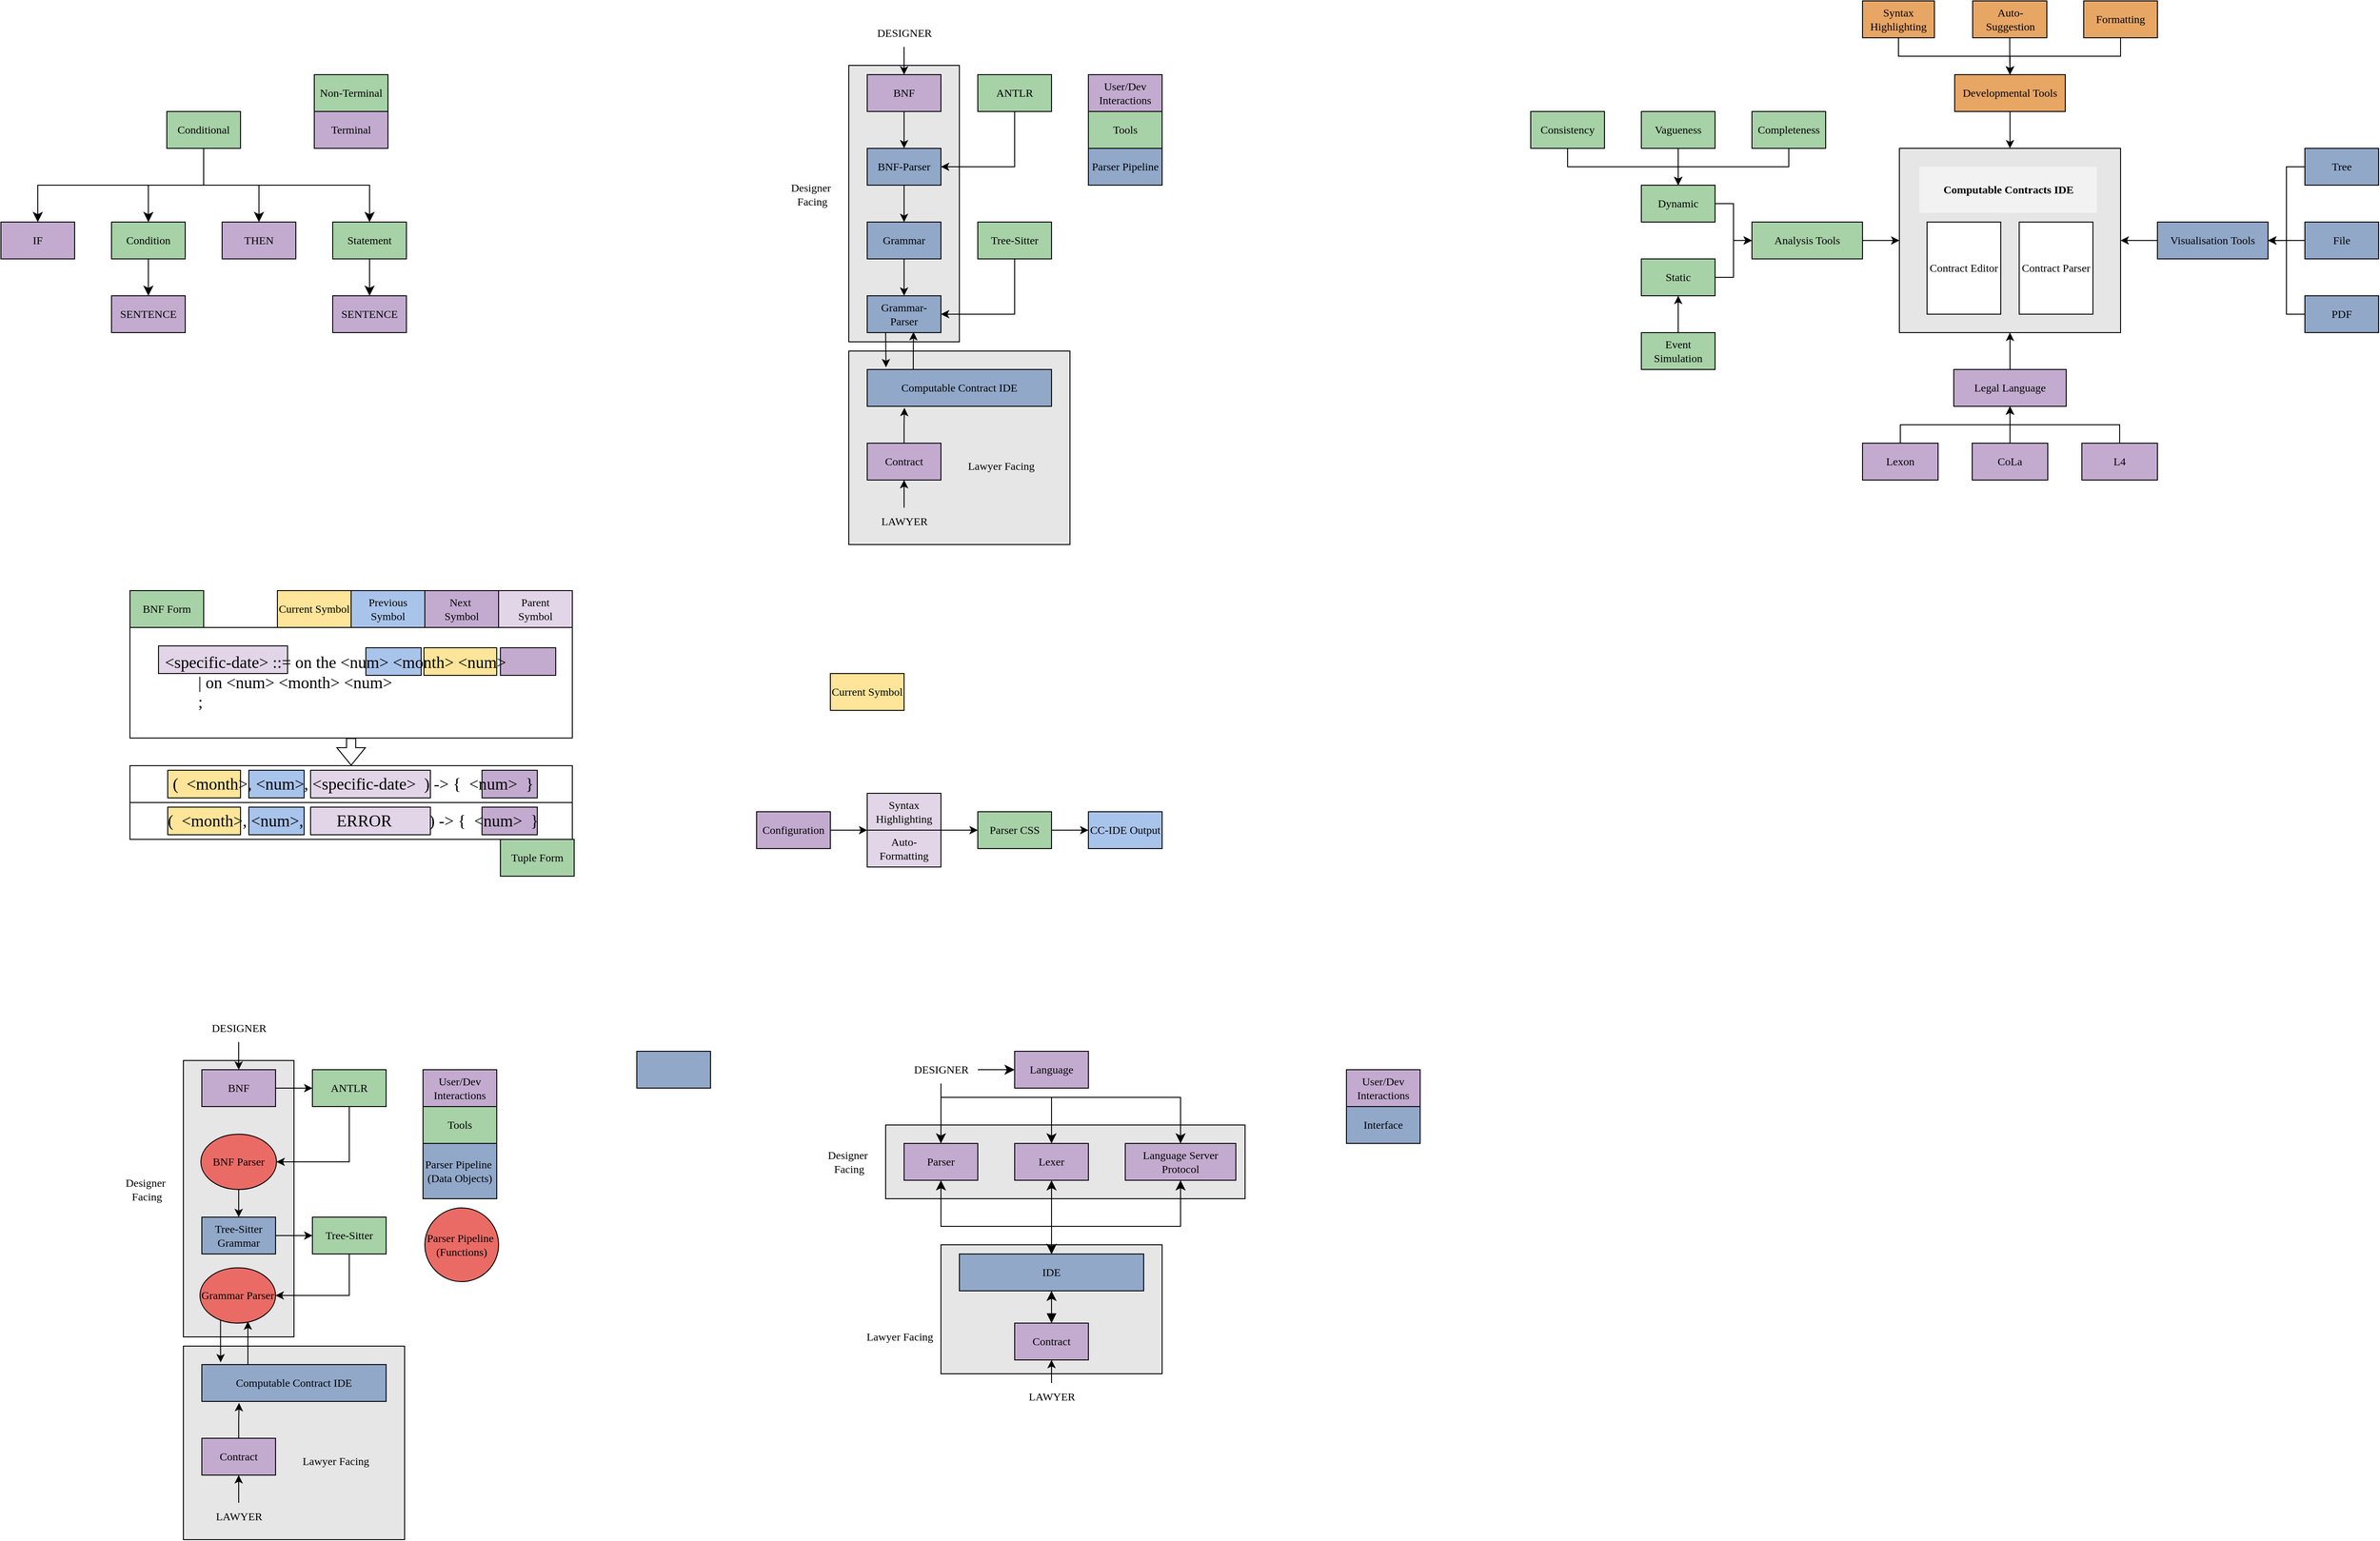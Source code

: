 <mxfile version="26.2.12">
  <diagram name="Page-1" id="Yk5gqsM_una3mSJjagre">
    <mxGraphModel dx="2480" dy="1107" grid="1" gridSize="10" guides="1" tooltips="1" connect="1" arrows="1" fold="1" page="1" pageScale="1" pageWidth="850" pageHeight="1100" math="0" shadow="0">
      <root>
        <mxCell id="0" />
        <mxCell id="1" parent="0" />
        <mxCell id="NY-ZdKfG21k544bjwJPL-45" value="" style="rounded=0;whiteSpace=wrap;html=1;fillColor=#C3ABD0;" parent="1" vertex="1">
          <mxGeometry x="-238" y="742" width="60" height="30" as="geometry" />
        </mxCell>
        <mxCell id="NY-ZdKfG21k544bjwJPL-43" value="" style="rounded=0;whiteSpace=wrap;html=1;fillColor=#A9C4EB;" parent="1" vertex="1">
          <mxGeometry x="-384" y="742" width="60" height="30" as="geometry" />
        </mxCell>
        <mxCell id="NY-ZdKfG21k544bjwJPL-42" value="" style="rounded=0;whiteSpace=wrap;html=1;fillColor=#FFE599;" parent="1" vertex="1">
          <mxGeometry x="-321" y="742" width="79" height="30" as="geometry" />
        </mxCell>
        <mxCell id="toREJBgp3T2Z5otdVvuI-4" value="" style="rounded=0;whiteSpace=wrap;html=1;fillColor=#E6E6E6;" parent="1" vertex="1">
          <mxGeometry x="1280" y="200" width="240" height="200" as="geometry" />
        </mxCell>
        <mxCell id="Hwh45yyVBSEUl5WAiRsI-37" value="" style="rounded=0;whiteSpace=wrap;html=1;fillColor=#E6E6E6;" parent="1" vertex="1">
          <mxGeometry x="140" y="420" width="240" height="210" as="geometry" />
        </mxCell>
        <mxCell id="Hwh45yyVBSEUl5WAiRsI-35" value="" style="rounded=0;whiteSpace=wrap;html=1;fillColor=#E6E6E6;" parent="1" vertex="1">
          <mxGeometry x="140" y="110" width="120" height="300" as="geometry" />
        </mxCell>
        <mxCell id="Hwh45yyVBSEUl5WAiRsI-8" style="edgeStyle=orthogonalEdgeStyle;rounded=0;orthogonalLoop=1;jettySize=auto;html=1;entryX=0.5;entryY=0;entryDx=0;entryDy=0;" parent="1" source="Hwh45yyVBSEUl5WAiRsI-1" target="Hwh45yyVBSEUl5WAiRsI-7" edge="1">
          <mxGeometry relative="1" as="geometry" />
        </mxCell>
        <mxCell id="Hwh45yyVBSEUl5WAiRsI-1" value="&lt;font face=&quot;Avenir&quot;&gt;BNF&lt;/font&gt;" style="rounded=0;whiteSpace=wrap;html=1;fillColor=#C3ABD0;" parent="1" vertex="1">
          <mxGeometry x="160" y="120" width="80" height="40" as="geometry" />
        </mxCell>
        <mxCell id="Hwh45yyVBSEUl5WAiRsI-4" style="edgeStyle=orthogonalEdgeStyle;rounded=0;orthogonalLoop=1;jettySize=auto;html=1;entryX=0.5;entryY=0;entryDx=0;entryDy=0;" parent="1" source="Hwh45yyVBSEUl5WAiRsI-3" target="Hwh45yyVBSEUl5WAiRsI-1" edge="1">
          <mxGeometry relative="1" as="geometry" />
        </mxCell>
        <mxCell id="Hwh45yyVBSEUl5WAiRsI-3" value="&lt;font face=&quot;Avenir&quot;&gt;DESIGNER&lt;/font&gt;" style="text;html=1;align=center;verticalAlign=middle;resizable=0;points=[];autosize=1;strokeColor=none;fillColor=none;" parent="1" vertex="1">
          <mxGeometry x="160" y="60" width="80" height="30" as="geometry" />
        </mxCell>
        <mxCell id="Hwh45yyVBSEUl5WAiRsI-6" style="edgeStyle=orthogonalEdgeStyle;rounded=0;orthogonalLoop=1;jettySize=auto;html=1;entryX=1;entryY=0.5;entryDx=0;entryDy=0;exitX=0.5;exitY=1;exitDx=0;exitDy=0;" parent="1" source="Hwh45yyVBSEUl5WAiRsI-5" target="Hwh45yyVBSEUl5WAiRsI-7" edge="1">
          <mxGeometry relative="1" as="geometry">
            <mxPoint x="320" y="200" as="targetPoint" />
          </mxGeometry>
        </mxCell>
        <mxCell id="Hwh45yyVBSEUl5WAiRsI-5" value="&lt;font face=&quot;Avenir&quot;&gt;ANTLR&lt;/font&gt;" style="rounded=0;whiteSpace=wrap;html=1;fillColor=#A7D1A7;" parent="1" vertex="1">
          <mxGeometry x="280" y="120" width="80" height="40" as="geometry" />
        </mxCell>
        <mxCell id="Hwh45yyVBSEUl5WAiRsI-10" style="edgeStyle=orthogonalEdgeStyle;rounded=0;orthogonalLoop=1;jettySize=auto;html=1;" parent="1" source="Hwh45yyVBSEUl5WAiRsI-7" target="Hwh45yyVBSEUl5WAiRsI-9" edge="1">
          <mxGeometry relative="1" as="geometry" />
        </mxCell>
        <mxCell id="Hwh45yyVBSEUl5WAiRsI-7" value="&lt;font face=&quot;Avenir&quot;&gt;BNF-Parser&lt;/font&gt;" style="rounded=0;whiteSpace=wrap;html=1;fillColor=#91A8C9;" parent="1" vertex="1">
          <mxGeometry x="160" y="200" width="80" height="40" as="geometry" />
        </mxCell>
        <mxCell id="Hwh45yyVBSEUl5WAiRsI-11" style="edgeStyle=orthogonalEdgeStyle;rounded=0;orthogonalLoop=1;jettySize=auto;html=1;" parent="1" source="Hwh45yyVBSEUl5WAiRsI-9" target="Hwh45yyVBSEUl5WAiRsI-12" edge="1">
          <mxGeometry relative="1" as="geometry">
            <mxPoint x="200" y="360" as="targetPoint" />
          </mxGeometry>
        </mxCell>
        <mxCell id="Hwh45yyVBSEUl5WAiRsI-9" value="&lt;font face=&quot;Avenir&quot;&gt;Grammar&lt;/font&gt;" style="rounded=0;whiteSpace=wrap;html=1;fillColor=#91A8C9;" parent="1" vertex="1">
          <mxGeometry x="160" y="280" width="80" height="40" as="geometry" />
        </mxCell>
        <mxCell id="Hwh45yyVBSEUl5WAiRsI-12" value="&lt;font face=&quot;Avenir&quot;&gt;Grammar-Parser&lt;/font&gt;" style="rounded=0;whiteSpace=wrap;html=1;fillColor=#91A8C9;" parent="1" vertex="1">
          <mxGeometry x="160" y="360" width="80" height="40" as="geometry" />
        </mxCell>
        <mxCell id="Hwh45yyVBSEUl5WAiRsI-15" style="edgeStyle=orthogonalEdgeStyle;rounded=0;orthogonalLoop=1;jettySize=auto;html=1;entryX=1;entryY=0.5;entryDx=0;entryDy=0;exitX=0.5;exitY=1;exitDx=0;exitDy=0;" parent="1" source="Hwh45yyVBSEUl5WAiRsI-14" target="Hwh45yyVBSEUl5WAiRsI-12" edge="1">
          <mxGeometry relative="1" as="geometry" />
        </mxCell>
        <mxCell id="Hwh45yyVBSEUl5WAiRsI-14" value="&lt;font face=&quot;Avenir&quot;&gt;Tree-Sitter&lt;/font&gt;" style="rounded=0;whiteSpace=wrap;html=1;fillColor=#A7D1A7;" parent="1" vertex="1">
          <mxGeometry x="280" y="280" width="80" height="40" as="geometry" />
        </mxCell>
        <mxCell id="Hwh45yyVBSEUl5WAiRsI-18" value="&lt;font face=&quot;Avenir&quot;&gt;Computable Contract IDE&lt;/font&gt;" style="rounded=0;whiteSpace=wrap;html=1;fillColor=#91A8C9;" parent="1" vertex="1">
          <mxGeometry x="160" y="440" width="200" height="40" as="geometry" />
        </mxCell>
        <mxCell id="Hwh45yyVBSEUl5WAiRsI-23" style="edgeStyle=orthogonalEdgeStyle;rounded=0;orthogonalLoop=1;jettySize=auto;html=1;exitX=0.25;exitY=1;exitDx=0;exitDy=0;entryX=0.102;entryY=-0.06;entryDx=0;entryDy=0;entryPerimeter=0;" parent="1" source="Hwh45yyVBSEUl5WAiRsI-12" target="Hwh45yyVBSEUl5WAiRsI-18" edge="1">
          <mxGeometry relative="1" as="geometry" />
        </mxCell>
        <mxCell id="Hwh45yyVBSEUl5WAiRsI-26" style="edgeStyle=orthogonalEdgeStyle;rounded=0;orthogonalLoop=1;jettySize=auto;html=1;exitX=0.25;exitY=0;exitDx=0;exitDy=0;entryX=0.628;entryY=0.982;entryDx=0;entryDy=0;entryPerimeter=0;" parent="1" source="Hwh45yyVBSEUl5WAiRsI-18" target="Hwh45yyVBSEUl5WAiRsI-12" edge="1">
          <mxGeometry relative="1" as="geometry" />
        </mxCell>
        <mxCell id="Hwh45yyVBSEUl5WAiRsI-28" value="&lt;font face=&quot;Avenir&quot;&gt;Contract&lt;/font&gt;" style="rounded=0;whiteSpace=wrap;html=1;fillColor=#C3ABD0;" parent="1" vertex="1">
          <mxGeometry x="160" y="520" width="80" height="40" as="geometry" />
        </mxCell>
        <mxCell id="Hwh45yyVBSEUl5WAiRsI-31" style="edgeStyle=orthogonalEdgeStyle;rounded=0;orthogonalLoop=1;jettySize=auto;html=1;entryX=0.202;entryY=1.041;entryDx=0;entryDy=0;entryPerimeter=0;" parent="1" source="Hwh45yyVBSEUl5WAiRsI-28" target="Hwh45yyVBSEUl5WAiRsI-18" edge="1">
          <mxGeometry relative="1" as="geometry" />
        </mxCell>
        <mxCell id="Hwh45yyVBSEUl5WAiRsI-33" style="edgeStyle=orthogonalEdgeStyle;rounded=0;orthogonalLoop=1;jettySize=auto;html=1;entryX=0.5;entryY=1;entryDx=0;entryDy=0;" parent="1" source="Hwh45yyVBSEUl5WAiRsI-32" target="Hwh45yyVBSEUl5WAiRsI-28" edge="1">
          <mxGeometry relative="1" as="geometry" />
        </mxCell>
        <mxCell id="Hwh45yyVBSEUl5WAiRsI-32" value="&lt;font face=&quot;Avenir&quot;&gt;LAWYER&lt;/font&gt;" style="text;html=1;align=center;verticalAlign=middle;resizable=0;points=[];autosize=1;strokeColor=none;fillColor=none;" parent="1" vertex="1">
          <mxGeometry x="165" y="590" width="70" height="30" as="geometry" />
        </mxCell>
        <mxCell id="Hwh45yyVBSEUl5WAiRsI-38" value="&lt;font face=&quot;Avenir&quot;&gt;Designer&amp;nbsp;&lt;/font&gt;&lt;div&gt;&lt;font face=&quot;Avenir&quot;&gt;Facing&lt;/font&gt;&lt;/div&gt;" style="text;html=1;align=center;verticalAlign=middle;resizable=0;points=[];autosize=1;strokeColor=none;fillColor=none;" parent="1" vertex="1">
          <mxGeometry x="60" y="230" width="80" height="40" as="geometry" />
        </mxCell>
        <mxCell id="Hwh45yyVBSEUl5WAiRsI-39" value="&lt;font face=&quot;Avenir&quot;&gt;Lawyer Facing&lt;/font&gt;" style="text;html=1;align=center;verticalAlign=middle;resizable=0;points=[];autosize=1;strokeColor=none;fillColor=none;" parent="1" vertex="1">
          <mxGeometry x="255" y="530" width="100" height="30" as="geometry" />
        </mxCell>
        <mxCell id="Hwh45yyVBSEUl5WAiRsI-41" value="&lt;font face=&quot;Avenir&quot;&gt;User/Dev Interactions&lt;/font&gt;" style="rounded=0;whiteSpace=wrap;html=1;fillColor=#C3ABD0;" parent="1" vertex="1">
          <mxGeometry x="400" y="120" width="80" height="40" as="geometry" />
        </mxCell>
        <mxCell id="Hwh45yyVBSEUl5WAiRsI-42" value="&lt;font face=&quot;Avenir&quot;&gt;Tools&lt;/font&gt;" style="rounded=0;whiteSpace=wrap;html=1;fillColor=#A7D1A7;" parent="1" vertex="1">
          <mxGeometry x="400" y="160" width="80" height="40" as="geometry" />
        </mxCell>
        <mxCell id="Hwh45yyVBSEUl5WAiRsI-43" value="&lt;font face=&quot;Avenir&quot;&gt;Parser Pipeline&lt;/font&gt;" style="rounded=0;whiteSpace=wrap;html=1;fillColor=#91A8C9;" parent="1" vertex="1">
          <mxGeometry x="400" y="200" width="80" height="40" as="geometry" />
        </mxCell>
        <mxCell id="toREJBgp3T2Z5otdVvuI-7" style="edgeStyle=orthogonalEdgeStyle;rounded=0;orthogonalLoop=1;jettySize=auto;html=1;entryX=0.5;entryY=1;entryDx=0;entryDy=0;" parent="1" source="toREJBgp3T2Z5otdVvuI-1" target="toREJBgp3T2Z5otdVvuI-4" edge="1">
          <mxGeometry relative="1" as="geometry" />
        </mxCell>
        <mxCell id="toREJBgp3T2Z5otdVvuI-1" value="&lt;font face=&quot;Avenir&quot;&gt;Legal Language&lt;/font&gt;" style="rounded=0;whiteSpace=wrap;html=1;fillColor=#C3ABD0;" parent="1" vertex="1">
          <mxGeometry x="1339" y="440" width="122" height="40" as="geometry" />
        </mxCell>
        <mxCell id="toREJBgp3T2Z5otdVvuI-5" style="edgeStyle=orthogonalEdgeStyle;rounded=0;orthogonalLoop=1;jettySize=auto;html=1;entryX=0;entryY=0.5;entryDx=0;entryDy=0;" parent="1" source="toREJBgp3T2Z5otdVvuI-2" target="toREJBgp3T2Z5otdVvuI-4" edge="1">
          <mxGeometry relative="1" as="geometry" />
        </mxCell>
        <mxCell id="toREJBgp3T2Z5otdVvuI-2" value="&lt;font face=&quot;Avenir&quot;&gt;Analysis Tools&lt;/font&gt;" style="rounded=0;whiteSpace=wrap;html=1;fillColor=#A7D1A7;" parent="1" vertex="1">
          <mxGeometry x="1120" y="280" width="120" height="40" as="geometry" />
        </mxCell>
        <mxCell id="toREJBgp3T2Z5otdVvuI-6" style="edgeStyle=orthogonalEdgeStyle;rounded=0;orthogonalLoop=1;jettySize=auto;html=1;entryX=1;entryY=0.5;entryDx=0;entryDy=0;" parent="1" source="toREJBgp3T2Z5otdVvuI-3" target="toREJBgp3T2Z5otdVvuI-4" edge="1">
          <mxGeometry relative="1" as="geometry" />
        </mxCell>
        <mxCell id="toREJBgp3T2Z5otdVvuI-3" value="&lt;font face=&quot;Avenir&quot;&gt;Visualisation Tools&lt;/font&gt;" style="rounded=0;whiteSpace=wrap;html=1;fillColor=#91A8C9;" parent="1" vertex="1">
          <mxGeometry x="1560" y="280" width="120" height="40" as="geometry" />
        </mxCell>
        <mxCell id="toREJBgp3T2Z5otdVvuI-8" value="&lt;font face=&quot;Avenir&quot;&gt;Computable Contracts IDE&lt;/font&gt;" style="text;html=1;align=center;verticalAlign=middle;whiteSpace=wrap;rounded=0;fontStyle=1;fillColor=#F2F2F2;" parent="1" vertex="1">
          <mxGeometry x="1301.63" y="220" width="192.75" height="50" as="geometry" />
        </mxCell>
        <mxCell id="toREJBgp3T2Z5otdVvuI-9" value="&lt;font face=&quot;Avenir&quot;&gt;Contract Editor&lt;/font&gt;" style="rounded=0;whiteSpace=wrap;html=1;fontStyle=0" parent="1" vertex="1">
          <mxGeometry x="1310" y="280" width="80" height="100" as="geometry" />
        </mxCell>
        <mxCell id="toREJBgp3T2Z5otdVvuI-10" value="&lt;font face=&quot;Avenir&quot;&gt;Contract Parser&lt;/font&gt;" style="rounded=0;whiteSpace=wrap;html=1;fontStyle=0" parent="1" vertex="1">
          <mxGeometry x="1410" y="280" width="80" height="100" as="geometry" />
        </mxCell>
        <mxCell id="ZlwTb9oOvierl9NkocId-6" style="edgeStyle=orthogonalEdgeStyle;rounded=0;orthogonalLoop=1;jettySize=auto;html=1;entryX=1;entryY=0.5;entryDx=0;entryDy=0;" parent="1" source="ZlwTb9oOvierl9NkocId-1" target="toREJBgp3T2Z5otdVvuI-3" edge="1">
          <mxGeometry relative="1" as="geometry" />
        </mxCell>
        <mxCell id="ZlwTb9oOvierl9NkocId-1" value="&lt;font face=&quot;Avenir&quot;&gt;Tree&lt;/font&gt;" style="rounded=0;whiteSpace=wrap;html=1;fillColor=#91A8C9;" parent="1" vertex="1">
          <mxGeometry x="1720" y="200" width="80" height="40" as="geometry" />
        </mxCell>
        <mxCell id="ZlwTb9oOvierl9NkocId-5" style="edgeStyle=orthogonalEdgeStyle;rounded=0;orthogonalLoop=1;jettySize=auto;html=1;exitX=0;exitY=0.5;exitDx=0;exitDy=0;" parent="1" source="ZlwTb9oOvierl9NkocId-2" edge="1">
          <mxGeometry relative="1" as="geometry">
            <mxPoint x="1680" y="300.167" as="targetPoint" />
          </mxGeometry>
        </mxCell>
        <mxCell id="ZlwTb9oOvierl9NkocId-2" value="&lt;font face=&quot;Avenir&quot;&gt;File&lt;/font&gt;" style="rounded=0;whiteSpace=wrap;html=1;fillColor=#91A8C9;" parent="1" vertex="1">
          <mxGeometry x="1720" y="280" width="80" height="40" as="geometry" />
        </mxCell>
        <mxCell id="ZlwTb9oOvierl9NkocId-4" style="edgeStyle=orthogonalEdgeStyle;rounded=0;orthogonalLoop=1;jettySize=auto;html=1;exitX=0;exitY=0.5;exitDx=0;exitDy=0;entryX=1;entryY=0.5;entryDx=0;entryDy=0;" parent="1" source="ZlwTb9oOvierl9NkocId-3" target="toREJBgp3T2Z5otdVvuI-3" edge="1">
          <mxGeometry relative="1" as="geometry" />
        </mxCell>
        <mxCell id="ZlwTb9oOvierl9NkocId-3" value="&lt;font face=&quot;Avenir&quot;&gt;PDF&lt;/font&gt;" style="rounded=0;whiteSpace=wrap;html=1;fillColor=#91A8C9;" parent="1" vertex="1">
          <mxGeometry x="1720" y="360" width="80" height="40" as="geometry" />
        </mxCell>
        <mxCell id="ZlwTb9oOvierl9NkocId-8" style="edgeStyle=orthogonalEdgeStyle;rounded=0;orthogonalLoop=1;jettySize=auto;html=1;entryX=0;entryY=0.5;entryDx=0;entryDy=0;" parent="1" source="ZlwTb9oOvierl9NkocId-7" target="toREJBgp3T2Z5otdVvuI-2" edge="1">
          <mxGeometry relative="1" as="geometry" />
        </mxCell>
        <mxCell id="ZlwTb9oOvierl9NkocId-7" value="&lt;font face=&quot;Avenir&quot;&gt;Dynamic&lt;/font&gt;" style="rounded=0;whiteSpace=wrap;html=1;fillColor=#A7D1A7;" parent="1" vertex="1">
          <mxGeometry x="1000" y="240" width="80" height="40" as="geometry" />
        </mxCell>
        <mxCell id="ZlwTb9oOvierl9NkocId-11" style="edgeStyle=orthogonalEdgeStyle;rounded=0;orthogonalLoop=1;jettySize=auto;html=1;entryX=0;entryY=0.5;entryDx=0;entryDy=0;" parent="1" source="ZlwTb9oOvierl9NkocId-9" target="toREJBgp3T2Z5otdVvuI-2" edge="1">
          <mxGeometry relative="1" as="geometry" />
        </mxCell>
        <mxCell id="ZlwTb9oOvierl9NkocId-9" value="&lt;font face=&quot;Avenir&quot;&gt;Static&lt;/font&gt;" style="rounded=0;whiteSpace=wrap;html=1;fillColor=#A7D1A7;" parent="1" vertex="1">
          <mxGeometry x="1000" y="320" width="80" height="40" as="geometry" />
        </mxCell>
        <mxCell id="ZlwTb9oOvierl9NkocId-15" style="edgeStyle=orthogonalEdgeStyle;rounded=0;orthogonalLoop=1;jettySize=auto;html=1;entryX=0.5;entryY=0;entryDx=0;entryDy=0;exitX=0.5;exitY=1;exitDx=0;exitDy=0;" parent="1" source="ZlwTb9oOvierl9NkocId-12" target="ZlwTb9oOvierl9NkocId-7" edge="1">
          <mxGeometry relative="1" as="geometry" />
        </mxCell>
        <mxCell id="ZlwTb9oOvierl9NkocId-12" value="&lt;font face=&quot;Avenir&quot;&gt;Consistency&lt;/font&gt;" style="rounded=0;whiteSpace=wrap;html=1;fillColor=#A7D1A7;" parent="1" vertex="1">
          <mxGeometry x="880" y="160" width="80" height="40" as="geometry" />
        </mxCell>
        <mxCell id="ZlwTb9oOvierl9NkocId-16" style="edgeStyle=orthogonalEdgeStyle;rounded=0;orthogonalLoop=1;jettySize=auto;html=1;" parent="1" source="ZlwTb9oOvierl9NkocId-13" edge="1">
          <mxGeometry relative="1" as="geometry">
            <mxPoint x="1040" y="240" as="targetPoint" />
          </mxGeometry>
        </mxCell>
        <mxCell id="ZlwTb9oOvierl9NkocId-13" value="&lt;font face=&quot;Avenir&quot;&gt;Vagueness&lt;/font&gt;" style="rounded=0;whiteSpace=wrap;html=1;fillColor=#A7D1A7;" parent="1" vertex="1">
          <mxGeometry x="1000" y="160" width="80" height="40" as="geometry" />
        </mxCell>
        <mxCell id="ZlwTb9oOvierl9NkocId-17" style="edgeStyle=orthogonalEdgeStyle;rounded=0;orthogonalLoop=1;jettySize=auto;html=1;entryX=0.5;entryY=0;entryDx=0;entryDy=0;exitX=0.5;exitY=1;exitDx=0;exitDy=0;" parent="1" source="ZlwTb9oOvierl9NkocId-14" target="ZlwTb9oOvierl9NkocId-7" edge="1">
          <mxGeometry relative="1" as="geometry" />
        </mxCell>
        <mxCell id="ZlwTb9oOvierl9NkocId-14" value="&lt;font face=&quot;Avenir&quot;&gt;Completeness&lt;/font&gt;" style="rounded=0;whiteSpace=wrap;html=1;fillColor=#A7D1A7;" parent="1" vertex="1">
          <mxGeometry x="1120" y="160" width="80" height="40" as="geometry" />
        </mxCell>
        <mxCell id="ZlwTb9oOvierl9NkocId-19" style="edgeStyle=orthogonalEdgeStyle;rounded=0;orthogonalLoop=1;jettySize=auto;html=1;entryX=0.5;entryY=1;entryDx=0;entryDy=0;" parent="1" source="ZlwTb9oOvierl9NkocId-18" target="ZlwTb9oOvierl9NkocId-9" edge="1">
          <mxGeometry relative="1" as="geometry" />
        </mxCell>
        <mxCell id="ZlwTb9oOvierl9NkocId-18" value="&lt;font face=&quot;Avenir&quot;&gt;Event Simulation&lt;/font&gt;" style="rounded=0;whiteSpace=wrap;html=1;fillColor=#A7D1A7;" parent="1" vertex="1">
          <mxGeometry x="1000" y="400" width="80" height="40" as="geometry" />
        </mxCell>
        <mxCell id="ZlwTb9oOvierl9NkocId-30" style="edgeStyle=orthogonalEdgeStyle;rounded=0;orthogonalLoop=1;jettySize=auto;html=1;exitX=0.5;exitY=0;exitDx=0;exitDy=0;entryX=0.5;entryY=1;entryDx=0;entryDy=0;" parent="1" source="ZlwTb9oOvierl9NkocId-20" target="toREJBgp3T2Z5otdVvuI-1" edge="1">
          <mxGeometry relative="1" as="geometry" />
        </mxCell>
        <mxCell id="ZlwTb9oOvierl9NkocId-20" value="&lt;font face=&quot;Avenir&quot;&gt;Lexon&lt;/font&gt;" style="rounded=0;whiteSpace=wrap;html=1;fillColor=#C3ABD0;" parent="1" vertex="1">
          <mxGeometry x="1240" y="520" width="82" height="40" as="geometry" />
        </mxCell>
        <mxCell id="ZlwTb9oOvierl9NkocId-28" style="edgeStyle=orthogonalEdgeStyle;rounded=0;orthogonalLoop=1;jettySize=auto;html=1;" parent="1" source="ZlwTb9oOvierl9NkocId-21" edge="1">
          <mxGeometry relative="1" as="geometry">
            <mxPoint x="1400.0" y="480" as="targetPoint" />
          </mxGeometry>
        </mxCell>
        <mxCell id="ZlwTb9oOvierl9NkocId-21" value="&lt;font face=&quot;Avenir&quot;&gt;CoLa&lt;/font&gt;" style="rounded=0;whiteSpace=wrap;html=1;fillColor=#C3ABD0;" parent="1" vertex="1">
          <mxGeometry x="1359" y="520" width="82" height="40" as="geometry" />
        </mxCell>
        <mxCell id="ZlwTb9oOvierl9NkocId-27" style="edgeStyle=orthogonalEdgeStyle;rounded=0;orthogonalLoop=1;jettySize=auto;html=1;entryX=0.5;entryY=1;entryDx=0;entryDy=0;exitX=0.5;exitY=0;exitDx=0;exitDy=0;" parent="1" source="ZlwTb9oOvierl9NkocId-22" target="toREJBgp3T2Z5otdVvuI-1" edge="1">
          <mxGeometry relative="1" as="geometry" />
        </mxCell>
        <mxCell id="ZlwTb9oOvierl9NkocId-22" value="&lt;font face=&quot;Avenir&quot;&gt;L4&lt;/font&gt;" style="rounded=0;whiteSpace=wrap;html=1;fillColor=#C3ABD0;" parent="1" vertex="1">
          <mxGeometry x="1478" y="520" width="82" height="40" as="geometry" />
        </mxCell>
        <mxCell id="ZlwTb9oOvierl9NkocId-32" style="edgeStyle=orthogonalEdgeStyle;rounded=0;orthogonalLoop=1;jettySize=auto;html=1;entryX=0.5;entryY=0;entryDx=0;entryDy=0;" parent="1" source="ZlwTb9oOvierl9NkocId-31" target="toREJBgp3T2Z5otdVvuI-4" edge="1">
          <mxGeometry relative="1" as="geometry" />
        </mxCell>
        <mxCell id="ZlwTb9oOvierl9NkocId-31" value="&lt;font face=&quot;Avenir&quot;&gt;Developmental Tools&lt;/font&gt;" style="rounded=0;whiteSpace=wrap;html=1;fillColor=#E8A665;" parent="1" vertex="1">
          <mxGeometry x="1340" y="120" width="120" height="40" as="geometry" />
        </mxCell>
        <mxCell id="ZlwTb9oOvierl9NkocId-38" style="edgeStyle=orthogonalEdgeStyle;rounded=0;orthogonalLoop=1;jettySize=auto;html=1;entryX=0.5;entryY=0;entryDx=0;entryDy=0;exitX=0.5;exitY=1;exitDx=0;exitDy=0;" parent="1" source="ZlwTb9oOvierl9NkocId-33" target="ZlwTb9oOvierl9NkocId-31" edge="1">
          <mxGeometry relative="1" as="geometry" />
        </mxCell>
        <mxCell id="ZlwTb9oOvierl9NkocId-33" value="&lt;font face=&quot;Avenir&quot;&gt;Syntax Highlighting&lt;/font&gt;" style="rounded=0;whiteSpace=wrap;html=1;fillColor=#E8A665;" parent="1" vertex="1">
          <mxGeometry x="1240" y="40" width="78" height="40" as="geometry" />
        </mxCell>
        <mxCell id="ZlwTb9oOvierl9NkocId-37" style="edgeStyle=orthogonalEdgeStyle;rounded=0;orthogonalLoop=1;jettySize=auto;html=1;entryX=0.5;entryY=0;entryDx=0;entryDy=0;" parent="1" source="ZlwTb9oOvierl9NkocId-34" target="ZlwTb9oOvierl9NkocId-31" edge="1">
          <mxGeometry relative="1" as="geometry" />
        </mxCell>
        <mxCell id="ZlwTb9oOvierl9NkocId-34" value="&lt;font face=&quot;Avenir&quot;&gt;Auto-Suggestion&lt;/font&gt;" style="rounded=0;whiteSpace=wrap;html=1;fillColor=#E8A665;" parent="1" vertex="1">
          <mxGeometry x="1359.5" y="40" width="80.5" height="40" as="geometry" />
        </mxCell>
        <mxCell id="ZlwTb9oOvierl9NkocId-39" style="edgeStyle=orthogonalEdgeStyle;rounded=0;orthogonalLoop=1;jettySize=auto;html=1;entryX=0.5;entryY=0;entryDx=0;entryDy=0;exitX=0.5;exitY=1;exitDx=0;exitDy=0;" parent="1" source="ZlwTb9oOvierl9NkocId-35" target="ZlwTb9oOvierl9NkocId-31" edge="1">
          <mxGeometry relative="1" as="geometry" />
        </mxCell>
        <mxCell id="ZlwTb9oOvierl9NkocId-35" value="&lt;font face=&quot;Avenir&quot;&gt;Formatting&lt;/font&gt;" style="rounded=0;whiteSpace=wrap;html=1;fillColor=#E8A665;" parent="1" vertex="1">
          <mxGeometry x="1480" y="40" width="80" height="40" as="geometry" />
        </mxCell>
        <mxCell id="mIFlO-JkNO0YrqFu7DN3-11" style="edgeStyle=orthogonalEdgeStyle;rounded=0;orthogonalLoop=1;jettySize=auto;html=1;exitX=0.5;exitY=1;exitDx=0;exitDy=0;fontSize=12;startSize=8;endSize=8;entryX=0.5;entryY=0;entryDx=0;entryDy=0;" parent="1" source="mIFlO-JkNO0YrqFu7DN3-1" target="mIFlO-JkNO0YrqFu7DN3-8" edge="1">
          <mxGeometry relative="1" as="geometry">
            <mxPoint x="-559.727" y="240" as="targetPoint" />
          </mxGeometry>
        </mxCell>
        <mxCell id="mIFlO-JkNO0YrqFu7DN3-13" style="edgeStyle=orthogonalEdgeStyle;rounded=0;orthogonalLoop=1;jettySize=auto;html=1;entryX=0.5;entryY=0;entryDx=0;entryDy=0;fontSize=12;startSize=8;endSize=8;" parent="1" source="mIFlO-JkNO0YrqFu7DN3-1" target="mIFlO-JkNO0YrqFu7DN3-2" edge="1">
          <mxGeometry relative="1" as="geometry">
            <Array as="points">
              <mxPoint x="-560" y="240" />
              <mxPoint x="-740" y="240" />
            </Array>
          </mxGeometry>
        </mxCell>
        <mxCell id="mIFlO-JkNO0YrqFu7DN3-1" value="&lt;font face=&quot;Avenir&quot;&gt;Conditional&lt;/font&gt;" style="rounded=0;whiteSpace=wrap;html=1;fillColor=#A7D1A7;" parent="1" vertex="1">
          <mxGeometry x="-600" y="160" width="80" height="40" as="geometry" />
        </mxCell>
        <mxCell id="mIFlO-JkNO0YrqFu7DN3-2" value="&lt;font face=&quot;Avenir&quot;&gt;IF&lt;/font&gt;" style="rounded=0;whiteSpace=wrap;html=1;fillColor=light-dark(#c3abd0, #294e29);" parent="1" vertex="1">
          <mxGeometry x="-780" y="280" width="80" height="40" as="geometry" />
        </mxCell>
        <mxCell id="mIFlO-JkNO0YrqFu7DN3-18" style="edgeStyle=none;curved=1;rounded=0;orthogonalLoop=1;jettySize=auto;html=1;exitX=0.5;exitY=1;exitDx=0;exitDy=0;entryX=0.5;entryY=0;entryDx=0;entryDy=0;fontSize=12;startSize=8;endSize=8;" parent="1" source="mIFlO-JkNO0YrqFu7DN3-3" target="mIFlO-JkNO0YrqFu7DN3-16" edge="1">
          <mxGeometry relative="1" as="geometry" />
        </mxCell>
        <mxCell id="mIFlO-JkNO0YrqFu7DN3-3" value="&lt;font face=&quot;Avenir&quot;&gt;Condition&lt;/font&gt;" style="rounded=0;whiteSpace=wrap;html=1;fillColor=#A7D1A7;" parent="1" vertex="1">
          <mxGeometry x="-660" y="280" width="80" height="40" as="geometry" />
        </mxCell>
        <mxCell id="mIFlO-JkNO0YrqFu7DN3-19" style="edgeStyle=none;curved=1;rounded=0;orthogonalLoop=1;jettySize=auto;html=1;entryX=0.5;entryY=0;entryDx=0;entryDy=0;fontSize=12;startSize=8;endSize=8;" parent="1" source="mIFlO-JkNO0YrqFu7DN3-4" target="mIFlO-JkNO0YrqFu7DN3-17" edge="1">
          <mxGeometry relative="1" as="geometry" />
        </mxCell>
        <mxCell id="mIFlO-JkNO0YrqFu7DN3-4" value="&lt;font face=&quot;Avenir&quot;&gt;Statement&lt;/font&gt;" style="rounded=0;whiteSpace=wrap;html=1;fillColor=#A7D1A7;" parent="1" vertex="1">
          <mxGeometry x="-420" y="280" width="80" height="40" as="geometry" />
        </mxCell>
        <mxCell id="mIFlO-JkNO0YrqFu7DN3-5" value="&lt;font face=&quot;Avenir&quot;&gt;Non-Terminal&lt;/font&gt;" style="rounded=0;whiteSpace=wrap;html=1;fillColor=#A7D1A7;" parent="1" vertex="1">
          <mxGeometry x="-440" y="120" width="80" height="40" as="geometry" />
        </mxCell>
        <mxCell id="mIFlO-JkNO0YrqFu7DN3-7" value="&lt;font face=&quot;Avenir&quot;&gt;Terminal&lt;/font&gt;" style="rounded=0;whiteSpace=wrap;html=1;fillColor=#C3ABD0;" parent="1" vertex="1">
          <mxGeometry x="-440" y="160" width="80" height="40" as="geometry" />
        </mxCell>
        <mxCell id="mIFlO-JkNO0YrqFu7DN3-8" value="&lt;font face=&quot;Avenir&quot;&gt;THEN&lt;/font&gt;" style="rounded=0;whiteSpace=wrap;html=1;fillColor=light-dark(#c3abd0, #294e29);" parent="1" vertex="1">
          <mxGeometry x="-540" y="280" width="80" height="40" as="geometry" />
        </mxCell>
        <mxCell id="mIFlO-JkNO0YrqFu7DN3-14" style="edgeStyle=orthogonalEdgeStyle;rounded=0;orthogonalLoop=1;jettySize=auto;html=1;entryX=0.5;entryY=0;entryDx=0;entryDy=0;fontSize=12;startSize=8;endSize=8;exitX=0.5;exitY=1;exitDx=0;exitDy=0;" parent="1" source="mIFlO-JkNO0YrqFu7DN3-1" target="mIFlO-JkNO0YrqFu7DN3-3" edge="1">
          <mxGeometry relative="1" as="geometry">
            <mxPoint x="-550" y="210" as="sourcePoint" />
            <mxPoint x="-730" y="290" as="targetPoint" />
            <Array as="points">
              <mxPoint x="-560" y="240" />
              <mxPoint x="-620" y="240" />
            </Array>
          </mxGeometry>
        </mxCell>
        <mxCell id="mIFlO-JkNO0YrqFu7DN3-15" style="edgeStyle=orthogonalEdgeStyle;rounded=0;orthogonalLoop=1;jettySize=auto;html=1;entryX=0.5;entryY=0;entryDx=0;entryDy=0;fontSize=12;startSize=8;endSize=8;exitX=0.5;exitY=1;exitDx=0;exitDy=0;" parent="1" source="mIFlO-JkNO0YrqFu7DN3-1" target="mIFlO-JkNO0YrqFu7DN3-4" edge="1">
          <mxGeometry relative="1" as="geometry">
            <mxPoint x="-550" y="210" as="sourcePoint" />
            <mxPoint x="-610" y="290" as="targetPoint" />
            <Array as="points">
              <mxPoint x="-560" y="240" />
              <mxPoint x="-380" y="240" />
            </Array>
          </mxGeometry>
        </mxCell>
        <mxCell id="mIFlO-JkNO0YrqFu7DN3-16" value="&lt;font face=&quot;Avenir&quot;&gt;SENTENCE&lt;/font&gt;" style="rounded=0;whiteSpace=wrap;html=1;fillColor=light-dark(#c3abd0, #294e29);" parent="1" vertex="1">
          <mxGeometry x="-660" y="360" width="80" height="40" as="geometry" />
        </mxCell>
        <mxCell id="mIFlO-JkNO0YrqFu7DN3-17" value="&lt;font face=&quot;Avenir&quot;&gt;SENTENCE&lt;/font&gt;" style="rounded=0;whiteSpace=wrap;html=1;fillColor=light-dark(#c3abd0, #294e29);" parent="1" vertex="1">
          <mxGeometry x="-420" y="360" width="80" height="40" as="geometry" />
        </mxCell>
        <mxCell id="5_p8MwsJ-TnmLGE_cLR3-1" value="" style="rounded=0;whiteSpace=wrap;html=1;fillColor=#E6E6E6;" parent="1" vertex="1">
          <mxGeometry x="240" y="1390" width="240" height="140" as="geometry" />
        </mxCell>
        <mxCell id="5_p8MwsJ-TnmLGE_cLR3-2" value="" style="rounded=0;whiteSpace=wrap;html=1;fillColor=#E6E6E6;" parent="1" vertex="1">
          <mxGeometry x="180" y="1260" width="390" height="80" as="geometry" />
        </mxCell>
        <mxCell id="5_p8MwsJ-TnmLGE_cLR3-4" value="&lt;font face=&quot;Avenir&quot;&gt;Language&lt;/font&gt;" style="rounded=0;whiteSpace=wrap;html=1;fillColor=#C3ABD0;" parent="1" vertex="1">
          <mxGeometry x="320" y="1180" width="80" height="40" as="geometry" />
        </mxCell>
        <mxCell id="5_p8MwsJ-TnmLGE_cLR3-32" style="edgeStyle=orthogonalEdgeStyle;rounded=0;orthogonalLoop=1;jettySize=auto;html=1;entryX=0;entryY=0.5;entryDx=0;entryDy=0;fontSize=12;startSize=8;endSize=8;" parent="1" source="5_p8MwsJ-TnmLGE_cLR3-6" target="5_p8MwsJ-TnmLGE_cLR3-4" edge="1">
          <mxGeometry relative="1" as="geometry" />
        </mxCell>
        <mxCell id="5_p8MwsJ-TnmLGE_cLR3-33" style="edgeStyle=none;curved=1;rounded=0;orthogonalLoop=1;jettySize=auto;html=1;entryX=0.5;entryY=0;entryDx=0;entryDy=0;fontSize=12;startSize=8;endSize=8;" parent="1" source="5_p8MwsJ-TnmLGE_cLR3-6" target="5_p8MwsJ-TnmLGE_cLR3-10" edge="1">
          <mxGeometry relative="1" as="geometry" />
        </mxCell>
        <mxCell id="5_p8MwsJ-TnmLGE_cLR3-34" style="edgeStyle=orthogonalEdgeStyle;rounded=0;orthogonalLoop=1;jettySize=auto;html=1;entryX=0.5;entryY=0;entryDx=0;entryDy=0;fontSize=12;startSize=8;endSize=8;strokeColor=default;" parent="1" source="5_p8MwsJ-TnmLGE_cLR3-6" target="5_p8MwsJ-TnmLGE_cLR3-12" edge="1">
          <mxGeometry relative="1" as="geometry">
            <Array as="points">
              <mxPoint x="240" y="1230" />
              <mxPoint x="360" y="1230" />
            </Array>
          </mxGeometry>
        </mxCell>
        <mxCell id="5_p8MwsJ-TnmLGE_cLR3-35" style="edgeStyle=orthogonalEdgeStyle;rounded=0;orthogonalLoop=1;jettySize=auto;html=1;entryX=0.5;entryY=0;entryDx=0;entryDy=0;fontSize=12;startSize=8;endSize=8;" parent="1" source="5_p8MwsJ-TnmLGE_cLR3-6" target="5_p8MwsJ-TnmLGE_cLR3-31" edge="1">
          <mxGeometry relative="1" as="geometry">
            <Array as="points">
              <mxPoint x="240" y="1230" />
              <mxPoint x="500" y="1230" />
            </Array>
          </mxGeometry>
        </mxCell>
        <mxCell id="5_p8MwsJ-TnmLGE_cLR3-6" value="&lt;font face=&quot;Avenir&quot;&gt;DESIGNER&lt;/font&gt;" style="text;html=1;align=center;verticalAlign=middle;resizable=0;points=[];autosize=1;strokeColor=none;fillColor=none;" parent="1" vertex="1">
          <mxGeometry x="200" y="1185" width="80" height="30" as="geometry" />
        </mxCell>
        <mxCell id="5_p8MwsJ-TnmLGE_cLR3-36" style="edgeStyle=orthogonalEdgeStyle;rounded=0;orthogonalLoop=1;jettySize=auto;html=1;entryX=0.5;entryY=0;entryDx=0;entryDy=0;fontSize=12;startSize=8;endSize=8;startArrow=classic;startFill=1;" parent="1" source="5_p8MwsJ-TnmLGE_cLR3-10" target="5_p8MwsJ-TnmLGE_cLR3-16" edge="1">
          <mxGeometry relative="1" as="geometry">
            <Array as="points">
              <mxPoint x="240" y="1370" />
              <mxPoint x="360" y="1370" />
            </Array>
          </mxGeometry>
        </mxCell>
        <mxCell id="5_p8MwsJ-TnmLGE_cLR3-10" value="&lt;font face=&quot;Avenir&quot;&gt;Parser&lt;/font&gt;" style="rounded=0;whiteSpace=wrap;html=1;fillColor=light-dark(#c3abd0, #4e617e);" parent="1" vertex="1">
          <mxGeometry x="200" y="1280" width="80" height="40" as="geometry" />
        </mxCell>
        <mxCell id="5_p8MwsJ-TnmLGE_cLR3-37" style="edgeStyle=orthogonalEdgeStyle;rounded=0;orthogonalLoop=1;jettySize=auto;html=1;exitX=0.5;exitY=1;exitDx=0;exitDy=0;fontSize=12;startSize=8;endSize=8;startArrow=classic;startFill=1;" parent="1" source="5_p8MwsJ-TnmLGE_cLR3-12" target="5_p8MwsJ-TnmLGE_cLR3-16" edge="1">
          <mxGeometry relative="1" as="geometry" />
        </mxCell>
        <mxCell id="5_p8MwsJ-TnmLGE_cLR3-12" value="&lt;font face=&quot;Avenir&quot;&gt;Lexer&lt;/font&gt;" style="rounded=0;whiteSpace=wrap;html=1;fillColor=light-dark(#c3abd0, #4e617e);" parent="1" vertex="1">
          <mxGeometry x="320" y="1280" width="80" height="40" as="geometry" />
        </mxCell>
        <mxCell id="5_p8MwsJ-TnmLGE_cLR3-16" value="&lt;font face=&quot;Avenir&quot;&gt;IDE&lt;/font&gt;" style="rounded=0;whiteSpace=wrap;html=1;fillColor=#91A8C9;" parent="1" vertex="1">
          <mxGeometry x="260" y="1400" width="200" height="40" as="geometry" />
        </mxCell>
        <mxCell id="5_p8MwsJ-TnmLGE_cLR3-40" style="edgeStyle=none;curved=1;rounded=0;orthogonalLoop=1;jettySize=auto;html=1;entryX=0.5;entryY=1;entryDx=0;entryDy=0;fontSize=12;startSize=8;endSize=8;startArrow=block;startFill=1;" parent="1" source="5_p8MwsJ-TnmLGE_cLR3-19" target="5_p8MwsJ-TnmLGE_cLR3-16" edge="1">
          <mxGeometry relative="1" as="geometry" />
        </mxCell>
        <mxCell id="5_p8MwsJ-TnmLGE_cLR3-19" value="&lt;font face=&quot;Avenir&quot;&gt;Contract&lt;/font&gt;" style="rounded=0;whiteSpace=wrap;html=1;fillColor=#C3ABD0;" parent="1" vertex="1">
          <mxGeometry x="320" y="1475" width="80" height="40" as="geometry" />
        </mxCell>
        <mxCell id="5_p8MwsJ-TnmLGE_cLR3-21" style="edgeStyle=orthogonalEdgeStyle;rounded=0;orthogonalLoop=1;jettySize=auto;html=1;entryX=0.5;entryY=1;entryDx=0;entryDy=0;" parent="1" source="5_p8MwsJ-TnmLGE_cLR3-22" target="5_p8MwsJ-TnmLGE_cLR3-19" edge="1">
          <mxGeometry relative="1" as="geometry" />
        </mxCell>
        <mxCell id="5_p8MwsJ-TnmLGE_cLR3-22" value="&lt;font face=&quot;Avenir&quot;&gt;LAWYER&lt;/font&gt;" style="text;html=1;align=center;verticalAlign=middle;resizable=0;points=[];autosize=1;strokeColor=none;fillColor=none;" parent="1" vertex="1">
          <mxGeometry x="325" y="1540" width="70" height="30" as="geometry" />
        </mxCell>
        <mxCell id="5_p8MwsJ-TnmLGE_cLR3-23" value="&lt;font face=&quot;Avenir&quot;&gt;Designer&amp;nbsp;&lt;/font&gt;&lt;div&gt;&lt;font face=&quot;Avenir&quot;&gt;Facing&lt;/font&gt;&lt;/div&gt;" style="text;html=1;align=center;verticalAlign=middle;resizable=0;points=[];autosize=1;strokeColor=none;fillColor=none;" parent="1" vertex="1">
          <mxGeometry x="100" y="1280" width="80" height="40" as="geometry" />
        </mxCell>
        <mxCell id="5_p8MwsJ-TnmLGE_cLR3-24" value="&lt;font face=&quot;Avenir&quot;&gt;Lawyer Facing&lt;/font&gt;" style="text;html=1;align=center;verticalAlign=middle;resizable=0;points=[];autosize=1;strokeColor=none;fillColor=none;" parent="1" vertex="1">
          <mxGeometry x="145" y="1475" width="100" height="30" as="geometry" />
        </mxCell>
        <mxCell id="5_p8MwsJ-TnmLGE_cLR3-25" value="&lt;font face=&quot;Avenir&quot;&gt;User/Dev Interactions&lt;/font&gt;" style="rounded=0;whiteSpace=wrap;html=1;fillColor=#C3ABD0;" parent="1" vertex="1">
          <mxGeometry x="680" y="1200" width="80" height="40" as="geometry" />
        </mxCell>
        <mxCell id="5_p8MwsJ-TnmLGE_cLR3-26" value="&lt;font face=&quot;Avenir&quot;&gt;Interface&lt;/font&gt;" style="rounded=0;whiteSpace=wrap;html=1;fillColor=light-dark(#91a8c9, #294e29);" parent="1" vertex="1">
          <mxGeometry x="680" y="1240" width="80" height="40" as="geometry" />
        </mxCell>
        <mxCell id="5_p8MwsJ-TnmLGE_cLR3-38" style="edgeStyle=orthogonalEdgeStyle;rounded=0;orthogonalLoop=1;jettySize=auto;html=1;entryX=0.5;entryY=0;entryDx=0;entryDy=0;fontSize=12;startSize=8;endSize=8;startArrow=classic;startFill=1;" parent="1" source="5_p8MwsJ-TnmLGE_cLR3-31" target="5_p8MwsJ-TnmLGE_cLR3-16" edge="1">
          <mxGeometry relative="1" as="geometry">
            <Array as="points">
              <mxPoint x="500" y="1370" />
              <mxPoint x="360" y="1370" />
            </Array>
          </mxGeometry>
        </mxCell>
        <mxCell id="5_p8MwsJ-TnmLGE_cLR3-31" value="&lt;font face=&quot;Avenir&quot;&gt;Language Server Protocol&lt;/font&gt;" style="rounded=0;whiteSpace=wrap;html=1;fillColor=light-dark(#c3abd0, #4e617e);" parent="1" vertex="1">
          <mxGeometry x="440" y="1280" width="120" height="40" as="geometry" />
        </mxCell>
        <mxCell id="NY-ZdKfG21k544bjwJPL-24" value="&lt;font face=&quot;Avenir&quot;&gt;BNF Form&lt;/font&gt;" style="rounded=0;whiteSpace=wrap;html=1;fillColor=#A7D1A7;" parent="1" vertex="1">
          <mxGeometry x="-640" y="680" width="80" height="40" as="geometry" />
        </mxCell>
        <mxCell id="NY-ZdKfG21k544bjwJPL-29" value="&lt;font style=&quot;font-size: 12px;&quot; face=&quot;Avenir&quot;&gt;Current Symbol&lt;/font&gt;" style="rounded=0;whiteSpace=wrap;html=1;fillColor=#FFE599;" parent="1" vertex="1">
          <mxGeometry x="-480" y="680" width="80" height="40" as="geometry" />
        </mxCell>
        <mxCell id="NY-ZdKfG21k544bjwJPL-32" value="&lt;font style=&quot;font-size: 12px;&quot; face=&quot;Avenir&quot;&gt;Previous Symbol&lt;/font&gt;" style="rounded=0;whiteSpace=wrap;html=1;fillColor=#A9C4EB;" parent="1" vertex="1">
          <mxGeometry x="-400" y="680" width="80" height="40" as="geometry" />
        </mxCell>
        <mxCell id="NY-ZdKfG21k544bjwJPL-33" value="&lt;font style=&quot;font-size: 12px;&quot; face=&quot;Avenir&quot;&gt;Next&lt;/font&gt;&lt;font style=&quot;font-size: 12px;&quot; face=&quot;Avenir&quot;&gt;&amp;nbsp;&lt;/font&gt;&lt;div&gt;&lt;font style=&quot;font-size: 12px;&quot; face=&quot;Avenir&quot;&gt;Symbol&lt;/font&gt;&lt;/div&gt;" style="rounded=0;whiteSpace=wrap;html=1;fillColor=#C3ABD0;" parent="1" vertex="1">
          <mxGeometry x="-320" y="680" width="80" height="40" as="geometry" />
        </mxCell>
        <mxCell id="NY-ZdKfG21k544bjwJPL-34" value="&lt;font style=&quot;font-size: 12px;&quot; face=&quot;Avenir&quot;&gt;Parent&lt;/font&gt;&lt;div&gt;&lt;font style=&quot;font-size: 12px;&quot; face=&quot;Avenir&quot;&gt;Symbol&lt;/font&gt;&lt;/div&gt;" style="rounded=0;whiteSpace=wrap;html=1;fillColor=#E1D5E7;" parent="1" vertex="1">
          <mxGeometry x="-240" y="680" width="80" height="40" as="geometry" />
        </mxCell>
        <mxCell id="NY-ZdKfG21k544bjwJPL-38" value="" style="rounded=0;whiteSpace=wrap;html=1;fillColor=#E1D5E7;" parent="1" vertex="1">
          <mxGeometry x="-609" y="740" width="140" height="30" as="geometry" />
        </mxCell>
        <mxCell id="NY-ZdKfG21k544bjwJPL-41" value="&lt;font style=&quot;font-size: 18px;&quot; face=&quot;Avenir&quot;&gt;&lt;span style=&quot;white-space: pre;&quot;&gt;&#x9;&lt;/span&gt;&amp;lt;specific-date&amp;gt; ::= on the &amp;lt;num&amp;gt; &amp;lt;month&amp;gt; &amp;lt;num&amp;gt;&lt;/font&gt;&lt;div&gt;&lt;font style=&quot;font-size: 18px;&quot; face=&quot;Avenir&quot;&gt;&lt;span style=&quot;white-space: pre;&quot;&gt;&#x9;&lt;span style=&quot;white-space: pre;&quot;&gt;&#x9;&lt;/span&gt;&lt;/span&gt;| on &amp;lt;num&amp;gt; &amp;lt;month&amp;gt; &amp;lt;num&amp;gt;&lt;br&gt;&lt;/font&gt;&lt;/div&gt;&lt;div&gt;&lt;font style=&quot;font-size: 18px;&quot; face=&quot;Avenir&quot;&gt;&lt;span style=&quot;white-space: pre;&quot;&gt;&#x9;&lt;/span&gt;&lt;span style=&quot;white-space: pre;&quot;&gt;&#x9;&lt;/span&gt;;&lt;br&gt;&lt;/font&gt;&lt;/div&gt;" style="rounded=0;whiteSpace=wrap;html=1;fillColor=none;align=left;" parent="1" vertex="1">
          <mxGeometry x="-640" y="720" width="480" height="120" as="geometry" />
        </mxCell>
        <mxCell id="NY-ZdKfG21k544bjwJPL-53" value="" style="shape=flexArrow;endArrow=classic;html=1;rounded=0;entryX=0.5;entryY=0;entryDx=0;entryDy=0;exitX=0.5;exitY=1;exitDx=0;exitDy=0;" parent="1" source="NY-ZdKfG21k544bjwJPL-41" target="NY-ZdKfG21k544bjwJPL-31" edge="1">
          <mxGeometry width="50" height="50" relative="1" as="geometry">
            <mxPoint x="-400" y="850" as="sourcePoint" />
            <mxPoint x="-350" y="740" as="targetPoint" />
          </mxGeometry>
        </mxCell>
        <mxCell id="NY-ZdKfG21k544bjwJPL-58" value="&lt;font face=&quot;Avenir&quot;&gt;Tuple Form&lt;/font&gt;" style="rounded=0;whiteSpace=wrap;html=1;fillColor=#A7D1A7;" parent="1" vertex="1">
          <mxGeometry x="-238" y="950" width="80" height="40" as="geometry" />
        </mxCell>
        <mxCell id="NY-ZdKfG21k544bjwJPL-65" value="" style="group" parent="1" vertex="1" connectable="0">
          <mxGeometry x="-640" y="910" width="480" height="40" as="geometry" />
        </mxCell>
        <mxCell id="NY-ZdKfG21k544bjwJPL-66" value="" style="rounded=0;whiteSpace=wrap;html=1;fillColor=#C3ABD0;" parent="NY-ZdKfG21k544bjwJPL-65" vertex="1">
          <mxGeometry x="382" y="5" width="60" height="30" as="geometry" />
        </mxCell>
        <mxCell id="NY-ZdKfG21k544bjwJPL-67" value="" style="rounded=0;whiteSpace=wrap;html=1;fillColor=#FFE599;" parent="NY-ZdKfG21k544bjwJPL-65" vertex="1">
          <mxGeometry x="41" y="5" width="79" height="30" as="geometry" />
        </mxCell>
        <mxCell id="NY-ZdKfG21k544bjwJPL-68" value="" style="rounded=0;whiteSpace=wrap;html=1;fillColor=#A9C4EB;" parent="NY-ZdKfG21k544bjwJPL-65" vertex="1">
          <mxGeometry x="129" y="5" width="60" height="30" as="geometry" />
        </mxCell>
        <mxCell id="NY-ZdKfG21k544bjwJPL-69" value="" style="rounded=0;whiteSpace=wrap;html=1;fillColor=#E1D5E7;" parent="NY-ZdKfG21k544bjwJPL-65" vertex="1">
          <mxGeometry x="196" y="5" width="130" height="30" as="geometry" />
        </mxCell>
        <mxCell id="NY-ZdKfG21k544bjwJPL-70" value="&lt;font style=&quot;font-size: 18px;&quot; face=&quot;Avenir&quot;&gt;&amp;nbsp;(&amp;nbsp; &amp;lt;month&amp;gt;, &amp;lt;num&amp;gt;,&amp;nbsp; &amp;nbsp;&lt;/font&gt;&lt;span style=&quot;font-family: Avenir; font-size: 18px;&quot;&gt;&amp;nbsp;&amp;nbsp;&lt;/span&gt;&lt;font style=&quot;font-size: 18px;&quot; face=&quot;Avenir&quot;&gt;&amp;nbsp;&amp;nbsp; ERROR&amp;nbsp; &amp;nbsp; &amp;nbsp; &amp;nbsp; &amp;nbsp;) -&amp;gt; {&amp;nbsp; &amp;lt;num&amp;gt;&amp;nbsp; }&lt;/font&gt;" style="rounded=0;whiteSpace=wrap;html=1;fillColor=none;align=center;" parent="NY-ZdKfG21k544bjwJPL-65" vertex="1">
          <mxGeometry width="480" height="40" as="geometry" />
        </mxCell>
        <mxCell id="NY-ZdKfG21k544bjwJPL-54" value="" style="group" parent="1" vertex="1" connectable="0">
          <mxGeometry x="-640" y="870" width="480" height="40" as="geometry" />
        </mxCell>
        <mxCell id="NY-ZdKfG21k544bjwJPL-49" value="" style="rounded=0;whiteSpace=wrap;html=1;fillColor=#C3ABD0;" parent="NY-ZdKfG21k544bjwJPL-54" vertex="1">
          <mxGeometry x="382" y="5" width="60" height="30" as="geometry" />
        </mxCell>
        <mxCell id="NY-ZdKfG21k544bjwJPL-51" value="" style="rounded=0;whiteSpace=wrap;html=1;fillColor=#FFE599;" parent="NY-ZdKfG21k544bjwJPL-54" vertex="1">
          <mxGeometry x="41" y="5" width="79" height="30" as="geometry" />
        </mxCell>
        <mxCell id="NY-ZdKfG21k544bjwJPL-50" value="" style="rounded=0;whiteSpace=wrap;html=1;fillColor=#A9C4EB;" parent="NY-ZdKfG21k544bjwJPL-54" vertex="1">
          <mxGeometry x="129" y="5" width="60" height="30" as="geometry" />
        </mxCell>
        <mxCell id="NY-ZdKfG21k544bjwJPL-52" value="" style="rounded=0;whiteSpace=wrap;html=1;fillColor=#E1D5E7;" parent="NY-ZdKfG21k544bjwJPL-54" vertex="1">
          <mxGeometry x="196" y="5" width="130" height="30" as="geometry" />
        </mxCell>
        <mxCell id="NY-ZdKfG21k544bjwJPL-31" value="&lt;font style=&quot;font-size: 18px;&quot; face=&quot;Avenir&quot;&gt;&amp;nbsp;(&amp;nbsp; &amp;lt;month&amp;gt;, &amp;lt;num&amp;gt;, &amp;lt;specific-date&amp;gt;&amp;nbsp; ) -&amp;gt; {&amp;nbsp; &amp;lt;num&amp;gt;&amp;nbsp; }&lt;/font&gt;" style="rounded=0;whiteSpace=wrap;html=1;fillColor=none;align=center;" parent="NY-ZdKfG21k544bjwJPL-54" vertex="1">
          <mxGeometry width="480" height="40" as="geometry" />
        </mxCell>
        <mxCell id="NY-ZdKfG21k544bjwJPL-71" value="&lt;font style=&quot;font-size: 12px;&quot; face=&quot;Avenir&quot;&gt;Current Symbol&lt;/font&gt;" style="rounded=0;whiteSpace=wrap;html=1;fillColor=#FFE599;" parent="1" vertex="1">
          <mxGeometry x="120" y="770" width="80" height="40" as="geometry" />
        </mxCell>
        <mxCell id="NY-ZdKfG21k544bjwJPL-72" value="&lt;font style=&quot;font-size: 12px;&quot; face=&quot;Avenir&quot;&gt;CC-IDE Output&lt;/font&gt;" style="rounded=0;whiteSpace=wrap;html=1;fillColor=#A9C4EB;" parent="1" vertex="1">
          <mxGeometry x="400" y="920" width="80" height="40" as="geometry" />
        </mxCell>
        <mxCell id="NY-ZdKfG21k544bjwJPL-82" style="edgeStyle=orthogonalEdgeStyle;rounded=0;orthogonalLoop=1;jettySize=auto;html=1;entryX=0;entryY=0;entryDx=0;entryDy=0;" parent="1" source="NY-ZdKfG21k544bjwJPL-73" target="NY-ZdKfG21k544bjwJPL-80" edge="1">
          <mxGeometry relative="1" as="geometry">
            <Array as="points">
              <mxPoint x="150" y="940" />
              <mxPoint x="150" y="940" />
            </Array>
          </mxGeometry>
        </mxCell>
        <mxCell id="NY-ZdKfG21k544bjwJPL-73" value="&lt;font face=&quot;Avenir&quot;&gt;Configuration&lt;/font&gt;" style="rounded=0;whiteSpace=wrap;html=1;fillColor=#C3ABD0;" parent="1" vertex="1">
          <mxGeometry x="40" y="920" width="80" height="40" as="geometry" />
        </mxCell>
        <mxCell id="NY-ZdKfG21k544bjwJPL-74" value="&lt;font face=&quot;Avenir&quot;&gt;Syntax Highlighting&lt;/font&gt;" style="rounded=0;whiteSpace=wrap;html=1;fillColor=#E1D5E7;" parent="1" vertex="1">
          <mxGeometry x="160" y="900" width="80" height="40" as="geometry" />
        </mxCell>
        <mxCell id="NY-ZdKfG21k544bjwJPL-84" style="edgeStyle=orthogonalEdgeStyle;rounded=0;orthogonalLoop=1;jettySize=auto;html=1;entryX=0;entryY=0.5;entryDx=0;entryDy=0;" parent="1" source="NY-ZdKfG21k544bjwJPL-75" target="NY-ZdKfG21k544bjwJPL-72" edge="1">
          <mxGeometry relative="1" as="geometry" />
        </mxCell>
        <mxCell id="NY-ZdKfG21k544bjwJPL-75" value="&lt;font face=&quot;Avenir&quot;&gt;Parser CSS&lt;/font&gt;" style="rounded=0;whiteSpace=wrap;html=1;fillColor=#A7D1A7;" parent="1" vertex="1">
          <mxGeometry x="280" y="920" width="80" height="40" as="geometry" />
        </mxCell>
        <mxCell id="NY-ZdKfG21k544bjwJPL-83" style="edgeStyle=orthogonalEdgeStyle;rounded=0;orthogonalLoop=1;jettySize=auto;html=1;entryX=0;entryY=0.5;entryDx=0;entryDy=0;exitX=1;exitY=0;exitDx=0;exitDy=0;" parent="1" source="NY-ZdKfG21k544bjwJPL-80" target="NY-ZdKfG21k544bjwJPL-75" edge="1">
          <mxGeometry relative="1" as="geometry">
            <Array as="points">
              <mxPoint x="250" y="940" />
              <mxPoint x="250" y="940" />
            </Array>
          </mxGeometry>
        </mxCell>
        <mxCell id="NY-ZdKfG21k544bjwJPL-80" value="&lt;font face=&quot;Avenir&quot;&gt;Auto-Formatting&lt;/font&gt;" style="rounded=0;whiteSpace=wrap;html=1;fillColor=#E1D5E7;" parent="1" vertex="1">
          <mxGeometry x="160" y="940" width="80" height="40" as="geometry" />
        </mxCell>
        <mxCell id="GevD9DxRQOt9VJw2yY9d-1" value="" style="rounded=0;whiteSpace=wrap;html=1;fillColor=#E6E6E6;" vertex="1" parent="1">
          <mxGeometry x="-582" y="1500" width="240" height="210" as="geometry" />
        </mxCell>
        <mxCell id="GevD9DxRQOt9VJw2yY9d-2" value="" style="rounded=0;whiteSpace=wrap;html=1;fillColor=#E6E6E6;" vertex="1" parent="1">
          <mxGeometry x="-582" y="1190" width="120" height="300" as="geometry" />
        </mxCell>
        <mxCell id="GevD9DxRQOt9VJw2yY9d-3" style="edgeStyle=orthogonalEdgeStyle;rounded=0;orthogonalLoop=1;jettySize=auto;html=1;entryX=0;entryY=0.5;entryDx=0;entryDy=0;exitX=1;exitY=0.5;exitDx=0;exitDy=0;" edge="1" parent="1" source="GevD9DxRQOt9VJw2yY9d-4" target="GevD9DxRQOt9VJw2yY9d-8">
          <mxGeometry relative="1" as="geometry" />
        </mxCell>
        <mxCell id="GevD9DxRQOt9VJw2yY9d-4" value="&lt;font face=&quot;Avenir&quot;&gt;BNF&lt;/font&gt;" style="rounded=0;whiteSpace=wrap;html=1;fillColor=#C3ABD0;" vertex="1" parent="1">
          <mxGeometry x="-562" y="1200" width="80" height="40" as="geometry" />
        </mxCell>
        <mxCell id="GevD9DxRQOt9VJw2yY9d-5" style="edgeStyle=orthogonalEdgeStyle;rounded=0;orthogonalLoop=1;jettySize=auto;html=1;entryX=0.5;entryY=0;entryDx=0;entryDy=0;" edge="1" parent="1" source="GevD9DxRQOt9VJw2yY9d-6" target="GevD9DxRQOt9VJw2yY9d-4">
          <mxGeometry relative="1" as="geometry" />
        </mxCell>
        <mxCell id="GevD9DxRQOt9VJw2yY9d-6" value="&lt;font face=&quot;Avenir&quot;&gt;DESIGNER&lt;/font&gt;" style="text;html=1;align=center;verticalAlign=middle;resizable=0;points=[];autosize=1;strokeColor=none;fillColor=none;" vertex="1" parent="1">
          <mxGeometry x="-562" y="1140" width="80" height="30" as="geometry" />
        </mxCell>
        <mxCell id="GevD9DxRQOt9VJw2yY9d-7" style="edgeStyle=orthogonalEdgeStyle;rounded=0;orthogonalLoop=1;jettySize=auto;html=1;exitX=0.5;exitY=1;exitDx=0;exitDy=0;entryX=1;entryY=0.5;entryDx=0;entryDy=0;" edge="1" parent="1" source="GevD9DxRQOt9VJw2yY9d-8" target="GevD9DxRQOt9VJw2yY9d-31">
          <mxGeometry relative="1" as="geometry">
            <mxPoint x="-480" y="1300" as="targetPoint" />
          </mxGeometry>
        </mxCell>
        <mxCell id="GevD9DxRQOt9VJw2yY9d-8" value="&lt;font face=&quot;Avenir&quot;&gt;ANTLR&lt;/font&gt;" style="rounded=0;whiteSpace=wrap;html=1;fillColor=#A7D1A7;" vertex="1" parent="1">
          <mxGeometry x="-442" y="1200" width="80" height="40" as="geometry" />
        </mxCell>
        <mxCell id="GevD9DxRQOt9VJw2yY9d-9" style="edgeStyle=orthogonalEdgeStyle;rounded=0;orthogonalLoop=1;jettySize=auto;html=1;exitX=0.5;exitY=1;exitDx=0;exitDy=0;" edge="1" parent="1" source="GevD9DxRQOt9VJw2yY9d-31" target="GevD9DxRQOt9VJw2yY9d-12">
          <mxGeometry relative="1" as="geometry">
            <mxPoint x="-522" y="1320" as="sourcePoint" />
          </mxGeometry>
        </mxCell>
        <mxCell id="GevD9DxRQOt9VJw2yY9d-11" style="edgeStyle=orthogonalEdgeStyle;rounded=0;orthogonalLoop=1;jettySize=auto;html=1;entryX=0;entryY=0.5;entryDx=0;entryDy=0;" edge="1" parent="1" source="GevD9DxRQOt9VJw2yY9d-12" target="GevD9DxRQOt9VJw2yY9d-15">
          <mxGeometry relative="1" as="geometry">
            <mxPoint x="-522" y="1440" as="targetPoint" />
          </mxGeometry>
        </mxCell>
        <mxCell id="GevD9DxRQOt9VJw2yY9d-12" value="&lt;font face=&quot;Avenir&quot;&gt;Tree-Sitter Grammar&lt;/font&gt;" style="rounded=0;whiteSpace=wrap;html=1;fillColor=#91A8C9;" vertex="1" parent="1">
          <mxGeometry x="-562" y="1360" width="80" height="40" as="geometry" />
        </mxCell>
        <mxCell id="GevD9DxRQOt9VJw2yY9d-14" style="edgeStyle=orthogonalEdgeStyle;rounded=0;orthogonalLoop=1;jettySize=auto;html=1;entryX=1;entryY=0.5;entryDx=0;entryDy=0;exitX=0.5;exitY=1;exitDx=0;exitDy=0;" edge="1" parent="1" source="GevD9DxRQOt9VJw2yY9d-15" target="GevD9DxRQOt9VJw2yY9d-34">
          <mxGeometry relative="1" as="geometry">
            <mxPoint x="-482" y="1460" as="targetPoint" />
          </mxGeometry>
        </mxCell>
        <mxCell id="GevD9DxRQOt9VJw2yY9d-15" value="&lt;font face=&quot;Avenir&quot;&gt;Tree-Sitter&lt;/font&gt;" style="rounded=0;whiteSpace=wrap;html=1;fillColor=#A7D1A7;" vertex="1" parent="1">
          <mxGeometry x="-442" y="1360" width="80" height="40" as="geometry" />
        </mxCell>
        <mxCell id="GevD9DxRQOt9VJw2yY9d-16" value="&lt;font face=&quot;Avenir&quot;&gt;Computable Contract IDE&lt;/font&gt;" style="rounded=0;whiteSpace=wrap;html=1;fillColor=#91A8C9;" vertex="1" parent="1">
          <mxGeometry x="-562" y="1520" width="200" height="40" as="geometry" />
        </mxCell>
        <mxCell id="GevD9DxRQOt9VJw2yY9d-17" style="edgeStyle=orthogonalEdgeStyle;rounded=0;orthogonalLoop=1;jettySize=auto;html=1;exitX=0.272;exitY=0.904;exitDx=0;exitDy=0;entryX=0.102;entryY=-0.06;entryDx=0;entryDy=0;entryPerimeter=0;exitPerimeter=0;" edge="1" parent="1" source="GevD9DxRQOt9VJw2yY9d-34" target="GevD9DxRQOt9VJw2yY9d-16">
          <mxGeometry relative="1" as="geometry">
            <mxPoint x="-542" y="1480" as="sourcePoint" />
          </mxGeometry>
        </mxCell>
        <mxCell id="GevD9DxRQOt9VJw2yY9d-18" style="edgeStyle=orthogonalEdgeStyle;rounded=0;orthogonalLoop=1;jettySize=auto;html=1;exitX=0.25;exitY=0;exitDx=0;exitDy=0;entryX=0.634;entryY=0.97;entryDx=0;entryDy=0;entryPerimeter=0;" edge="1" parent="1" source="GevD9DxRQOt9VJw2yY9d-16" target="GevD9DxRQOt9VJw2yY9d-34">
          <mxGeometry relative="1" as="geometry">
            <mxPoint x="-511.76" y="1479.28" as="targetPoint" />
          </mxGeometry>
        </mxCell>
        <mxCell id="GevD9DxRQOt9VJw2yY9d-19" value="&lt;font face=&quot;Avenir&quot;&gt;Contract&lt;/font&gt;" style="rounded=0;whiteSpace=wrap;html=1;fillColor=#C3ABD0;" vertex="1" parent="1">
          <mxGeometry x="-562" y="1600" width="80" height="40" as="geometry" />
        </mxCell>
        <mxCell id="GevD9DxRQOt9VJw2yY9d-20" style="edgeStyle=orthogonalEdgeStyle;rounded=0;orthogonalLoop=1;jettySize=auto;html=1;entryX=0.202;entryY=1.041;entryDx=0;entryDy=0;entryPerimeter=0;" edge="1" parent="1" source="GevD9DxRQOt9VJw2yY9d-19" target="GevD9DxRQOt9VJw2yY9d-16">
          <mxGeometry relative="1" as="geometry" />
        </mxCell>
        <mxCell id="GevD9DxRQOt9VJw2yY9d-21" style="edgeStyle=orthogonalEdgeStyle;rounded=0;orthogonalLoop=1;jettySize=auto;html=1;entryX=0.5;entryY=1;entryDx=0;entryDy=0;" edge="1" parent="1" source="GevD9DxRQOt9VJw2yY9d-22" target="GevD9DxRQOt9VJw2yY9d-19">
          <mxGeometry relative="1" as="geometry" />
        </mxCell>
        <mxCell id="GevD9DxRQOt9VJw2yY9d-22" value="&lt;font face=&quot;Avenir&quot;&gt;LAWYER&lt;/font&gt;" style="text;html=1;align=center;verticalAlign=middle;resizable=0;points=[];autosize=1;strokeColor=none;fillColor=none;" vertex="1" parent="1">
          <mxGeometry x="-557" y="1670" width="70" height="30" as="geometry" />
        </mxCell>
        <mxCell id="GevD9DxRQOt9VJw2yY9d-23" value="&lt;font face=&quot;Avenir&quot;&gt;Designer&amp;nbsp;&lt;/font&gt;&lt;div&gt;&lt;font face=&quot;Avenir&quot;&gt;Facing&lt;/font&gt;&lt;/div&gt;" style="text;html=1;align=center;verticalAlign=middle;resizable=0;points=[];autosize=1;strokeColor=none;fillColor=none;" vertex="1" parent="1">
          <mxGeometry x="-662" y="1310" width="80" height="40" as="geometry" />
        </mxCell>
        <mxCell id="GevD9DxRQOt9VJw2yY9d-24" value="&lt;font face=&quot;Avenir&quot;&gt;Lawyer Facing&lt;/font&gt;" style="text;html=1;align=center;verticalAlign=middle;resizable=0;points=[];autosize=1;strokeColor=none;fillColor=none;" vertex="1" parent="1">
          <mxGeometry x="-467" y="1610" width="100" height="30" as="geometry" />
        </mxCell>
        <mxCell id="GevD9DxRQOt9VJw2yY9d-25" value="&lt;font face=&quot;Avenir&quot;&gt;User/Dev Interactions&lt;/font&gt;" style="rounded=0;whiteSpace=wrap;html=1;fillColor=#C3ABD0;" vertex="1" parent="1">
          <mxGeometry x="-322" y="1200" width="80" height="40" as="geometry" />
        </mxCell>
        <mxCell id="GevD9DxRQOt9VJw2yY9d-26" value="&lt;font face=&quot;Avenir&quot;&gt;Tools&lt;/font&gt;" style="rounded=0;whiteSpace=wrap;html=1;fillColor=#A7D1A7;" vertex="1" parent="1">
          <mxGeometry x="-322" y="1240" width="80" height="40" as="geometry" />
        </mxCell>
        <mxCell id="GevD9DxRQOt9VJw2yY9d-27" value="&lt;font face=&quot;Avenir&quot;&gt;Parser Pipeline&amp;nbsp;&lt;/font&gt;&lt;div&gt;&lt;font face=&quot;Avenir&quot;&gt;(Data Objects)&lt;/font&gt;&lt;/div&gt;" style="rounded=0;whiteSpace=wrap;html=1;fillColor=#91A8C9;" vertex="1" parent="1">
          <mxGeometry x="-322" y="1280" width="80" height="60" as="geometry" />
        </mxCell>
        <mxCell id="GevD9DxRQOt9VJw2yY9d-29" value="" style="rounded=0;whiteSpace=wrap;html=1;fillColor=#91A8C9;" vertex="1" parent="1">
          <mxGeometry x="-90" y="1180" width="80" height="40" as="geometry" />
        </mxCell>
        <mxCell id="GevD9DxRQOt9VJw2yY9d-30" value="&lt;font face=&quot;Avenir&quot;&gt;Parser Pipeline&amp;nbsp;&lt;/font&gt;&lt;div&gt;&lt;font face=&quot;Avenir&quot;&gt;(Functions)&lt;/font&gt;&lt;/div&gt;" style="ellipse;whiteSpace=wrap;html=1;fillColor=#EA6B66;" vertex="1" parent="1">
          <mxGeometry x="-320" y="1350" width="80" height="80" as="geometry" />
        </mxCell>
        <mxCell id="GevD9DxRQOt9VJw2yY9d-31" value="&lt;span style=&quot;font-family: Avenir;&quot;&gt;BNF Parser&lt;/span&gt;" style="ellipse;whiteSpace=wrap;html=1;fillColor=#EA6B66;" vertex="1" parent="1">
          <mxGeometry x="-563" y="1270" width="82" height="60" as="geometry" />
        </mxCell>
        <mxCell id="GevD9DxRQOt9VJw2yY9d-34" value="&lt;span style=&quot;font-family: Avenir;&quot;&gt;Grammar Parser&lt;/span&gt;" style="ellipse;whiteSpace=wrap;html=1;fillColor=#EA6B66;" vertex="1" parent="1">
          <mxGeometry x="-564" y="1415" width="82" height="60" as="geometry" />
        </mxCell>
      </root>
    </mxGraphModel>
  </diagram>
</mxfile>
